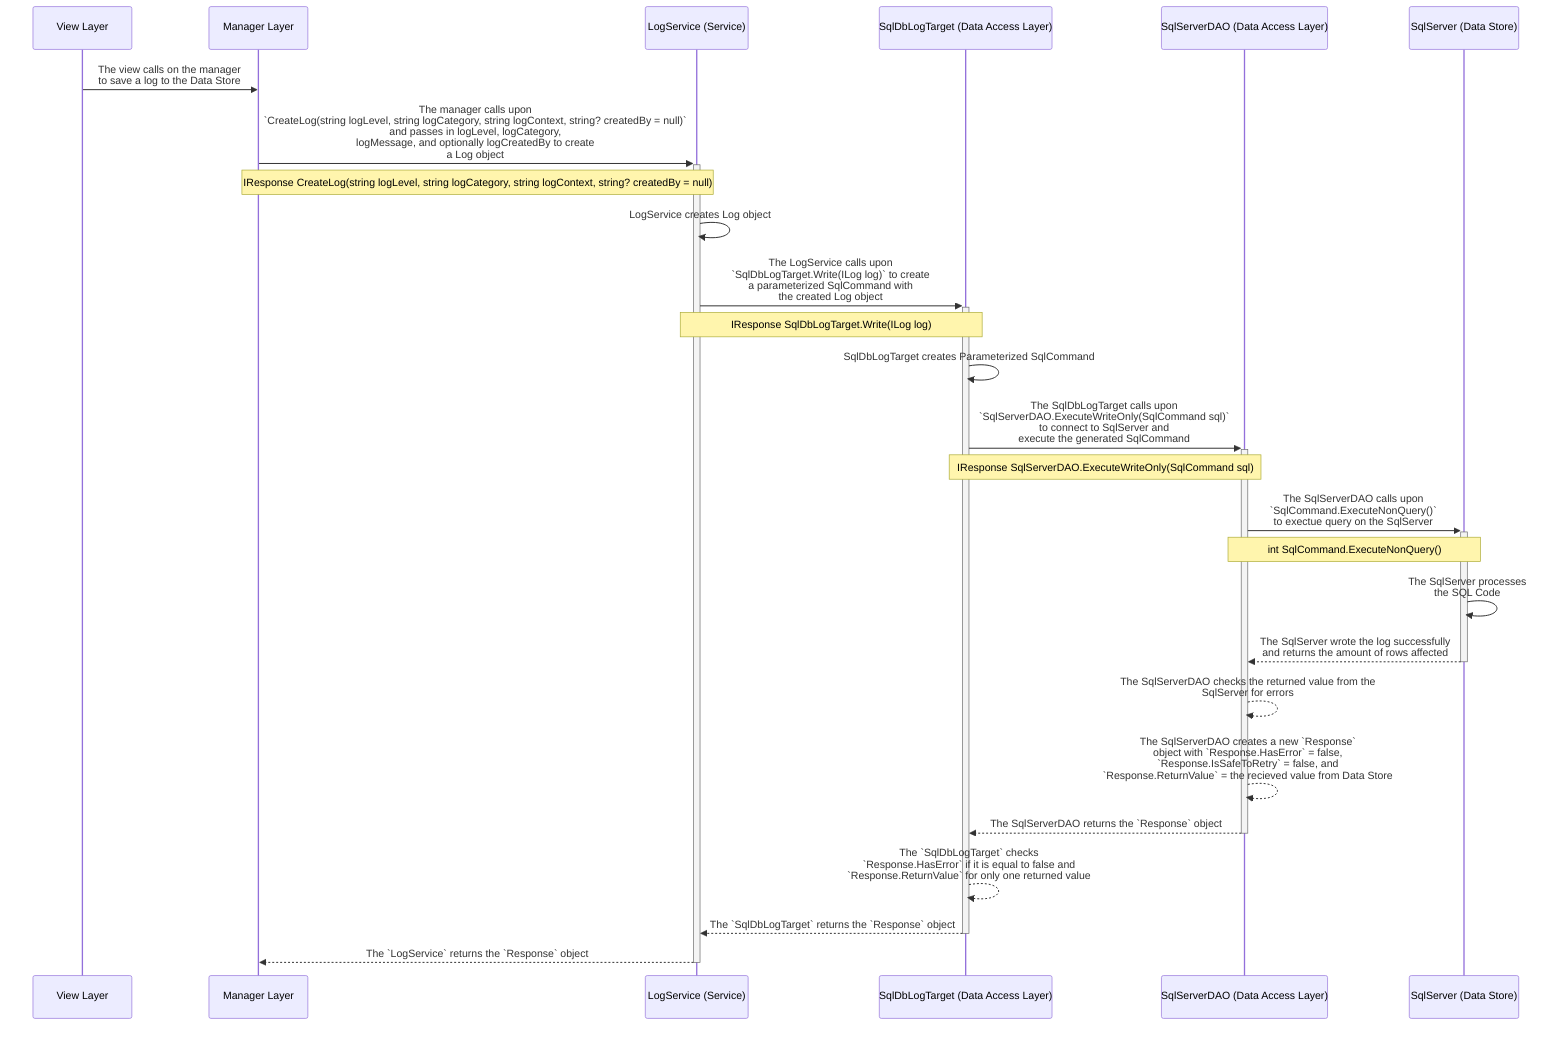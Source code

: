 sequenceDiagram
participant V as View Layer
participant M as Manager Layer
participant S as LogService (Service)
participant DG as SqlDbLogTarget (Data Access Layer)
participant DA as SqlServerDAO (Data Access Layer)
participant DS as SqlServer (Data Store)

V->>M: The view calls on the manager<br>to save a log to the Data Store

M->>+S: The manager calls upon<br>`CreateLog(string logLevel, string logCategory, string logContext, string? createdBy = null)`<br>and passes in logLevel, logCategory,<br>logMessage, and optionally logCreatedBy to create<br>a Log object
    Note over M,S: IResponse CreateLog(string logLevel, string logCategory, string logContext, string? createdBy = null)
S->>S: LogService creates Log object

S->>+DG: The LogService calls upon<br>`SqlDbLogTarget.Write(ILog log)` to create <br> a parameterized SqlCommand with<br>the created Log object
    Note over S,DG: IResponse SqlDbLogTarget.Write(ILog log)

DG->>DG: SqlDbLogTarget creates Parameterized SqlCommand

DG->>+DA: The SqlDbLogTarget calls upon <br> `SqlServerDAO.ExecuteWriteOnly(SqlCommand sql)`<br>to connect to SqlServer and<br>execute the generated SqlCommand
    Note over DG,DA: IResponse SqlServerDAO.ExecuteWriteOnly(SqlCommand sql)

DA->>+DS: The SqlServerDAO calls upon<br>`SqlCommand.ExecuteNonQuery()`<br>to exectue query on the SqlServer
    Note over DA,DS: int SqlCommand.ExecuteNonQuery()

DS->>DS: The SqlServer processes<br> the SQL Code

# Returning
DS-->>-DA: The SqlServer wrote the log successfully<br>and returns the amount of rows affected

DA-->>DA: The SqlServerDAO checks the returned value from the<br>SqlServer for errors

DA-->>DA: The SqlServerDAO creates a new `Response` <br>object with `Response.HasError` = false,<br> `Response.IsSafeToRetry` = false, and<br>`Response.ReturnValue` = the recieved value from Data Store

DA-->>-DG: The SqlServerDAO returns the `Response` object

DG-->>DG: The `SqlDbLogTarget` checks<br>`Response.HasError` if it is equal to false and<br>`Response.ReturnValue` for only one returned value
DG-->>-S: The `SqlDbLogTarget` returns the `Response` object

S-->>-M: The `LogService` returns the `Response` object